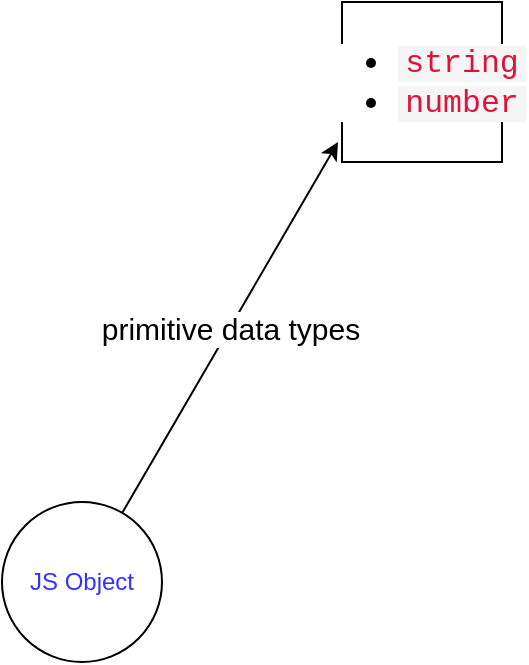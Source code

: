 <mxfile version="20.3.6" type="github">
  <diagram id="0yeGhkU0BCRLfgKVZKM0" name="Page-1">
    <mxGraphModel dx="946" dy="569" grid="1" gridSize="10" guides="1" tooltips="1" connect="1" arrows="1" fold="1" page="1" pageScale="1" pageWidth="827" pageHeight="1169" math="0" shadow="0">
      <root>
        <mxCell id="0" />
        <mxCell id="1" parent="0" />
        <mxCell id="aareKpzMPu_53dCy5lP9-1" value="&lt;font color=&quot;#3333ff&quot;&gt;JS Object&lt;/font&gt;" style="ellipse;whiteSpace=wrap;html=1;aspect=fixed;" vertex="1" parent="1">
          <mxGeometry x="100" y="260" width="80" height="80" as="geometry" />
        </mxCell>
        <mxCell id="aareKpzMPu_53dCy5lP9-2" value="&lt;ul style=&quot;box-sizing: inherit; color: rgb(0, 0, 0); font-family: Verdana, sans-serif; font-size: 15px; text-align: start; background-color: rgb(255, 255, 255);&quot;&gt;&lt;li style=&quot;box-sizing: inherit;&quot;&gt;&lt;code style=&quot;box-sizing: inherit; font-family: Consolas, Menlo, &amp;quot;courier new&amp;quot;, monospace; font-size: 15.75px; color: crimson; background-color: rgba(222, 222, 222, 0.3); padding-left: 4px; padding-right: 4px;&quot; class=&quot;w3-codespan&quot;&gt;string&lt;/code&gt;&lt;/li&gt;&lt;li style=&quot;box-sizing: inherit;&quot;&gt;&lt;code style=&quot;box-sizing: inherit; font-family: Consolas, Menlo, &amp;quot;courier new&amp;quot;, monospace; font-size: 15.75px; color: crimson; background-color: rgba(222, 222, 222, 0.3); padding-left: 4px; padding-right: 4px;&quot; class=&quot;w3-codespan&quot;&gt;number&lt;/code&gt;&lt;/li&gt;&lt;/ul&gt;" style="whiteSpace=wrap;html=1;aspect=fixed;fontColor=#3333FF;" vertex="1" parent="1">
          <mxGeometry x="270" y="10" width="80" height="80" as="geometry" />
        </mxCell>
        <mxCell id="aareKpzMPu_53dCy5lP9-3" value="&lt;span style=&quot;color: rgb(0, 0, 0); font-family: Verdana, sans-serif; font-size: 15px; text-align: start;&quot;&gt;primitive data types&lt;/span&gt;" style="endArrow=classic;html=1;rounded=0;fontColor=#3333FF;entryX=-0.025;entryY=0.875;entryDx=0;entryDy=0;entryPerimeter=0;" edge="1" parent="1" source="aareKpzMPu_53dCy5lP9-1" target="aareKpzMPu_53dCy5lP9-2">
          <mxGeometry width="50" height="50" relative="1" as="geometry">
            <mxPoint x="330" y="190" as="sourcePoint" />
            <mxPoint x="380" y="140" as="targetPoint" />
          </mxGeometry>
        </mxCell>
      </root>
    </mxGraphModel>
  </diagram>
</mxfile>

